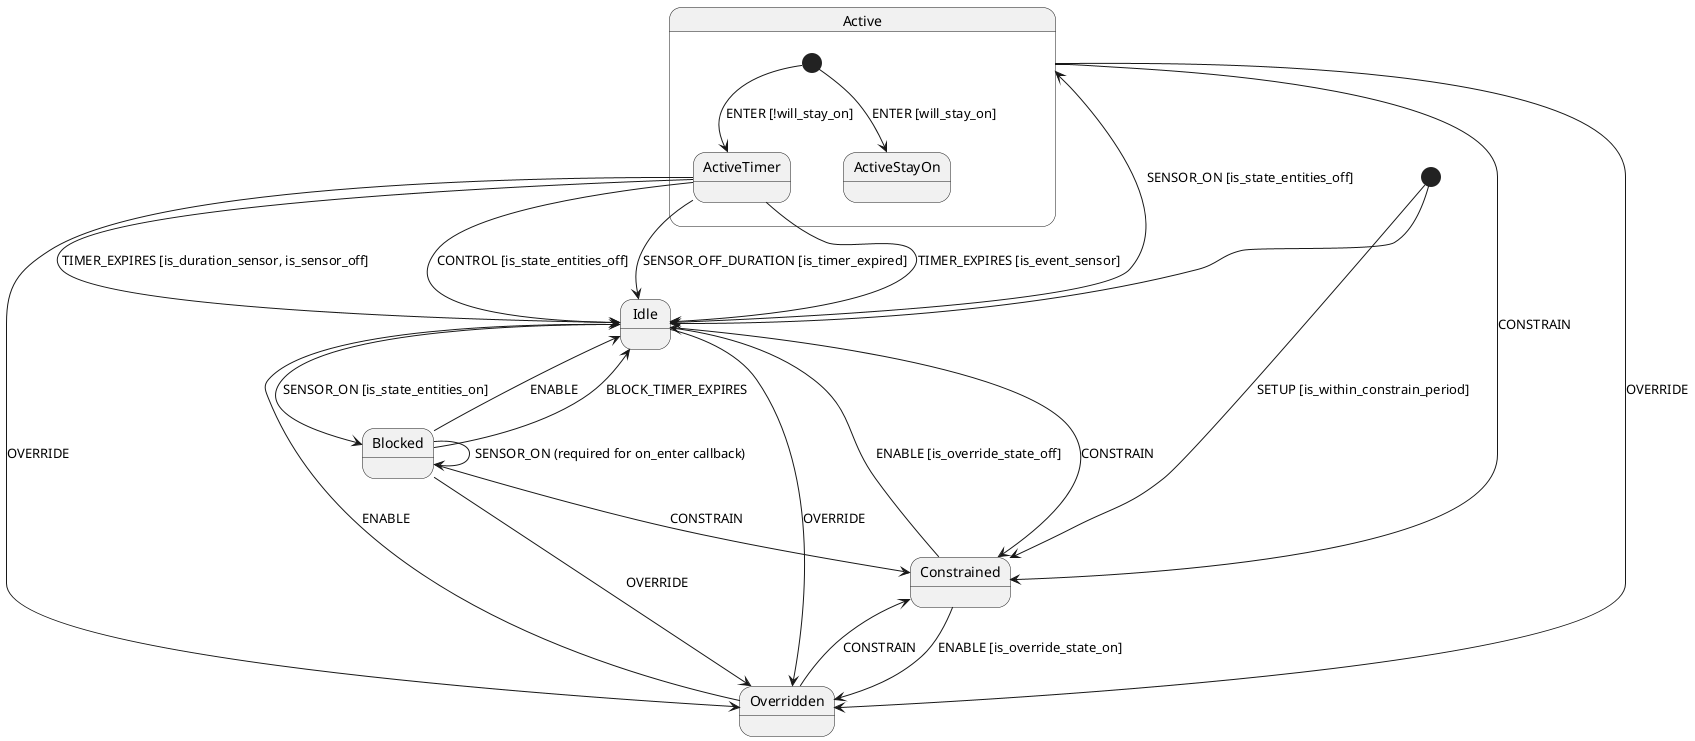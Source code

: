 @startuml

[*] --> Idle
[*] --> Constrained : SETUP [is_within_constrain_period]
' ['idle', 'overridden', 'constrained', 'blocked', {'name': 'active', 'children': ['timer', 'stay_on'],

' machine.add_transition(trigger='constrain', source='*', dest='constrained')
Idle --> Constrained : CONSTRAIN
Blocked --> Constrained : CONSTRAIN
state Active {
  [*] --> ActiveTimer : ENTER [!will_stay_on]
  [*] --> ActiveStayOn : ENTER [will_stay_on]
}
Active --> Overridden : OVERRIDE
Active --> Constrained : CONSTRAIN
Overridden --> Constrained : CONSTRAIN
' machine.add_transition(trigger='override',
'                        source=['idle', 'active_timer', 'blocked'],
'                        dest='overridden')
Idle --> Overridden : OVERRIDE
Blocked --> Overridden : OVERRIDE
ActiveTimer --> Overridden : OVERRIDE
' # Idle
' machine.add_transition(trigger='sensor_on', source='idle', dest='active',
'                        conditions=['is_state_entities_off'])
Idle --> Active : SENSOR_ON [is_state_entities_off]

' machine.add_transition(trigger='sensor_on', source='idle', dest='blocked',
'                        conditions=['is_state_entities_on'])
Idle --> Blocked : SENSOR_ON [is_state_entities_on]

' # Blocked
' machine.add_transition(trigger='enable', source='blocked', dest='idle')
Blocked --> Idle : ENABLE
' machine.add_transition(trigger='sensor_on', source='blocked',
'                        dest='blocked')  # re-entering self-transition (on_enter callback executed.)
Blocked --> Blocked : SENSOR_ON (required for on_enter callback)
' # Overridden
' machine.add_transition(trigger='enable', source='overridden', dest='idle')
Overridden --> Idle : ENABLE
' # machine.add_transition(trigger='sensor_off',           source=['overridden'],          dest=None)
' Overridden --> None : SENSOR_OFF
' machine.add_transition(trigger='enter', source='active',
'                        dest='active_timer', unless='will_stay_on')

' machine.add_transition(trigger='enter', source='active',
'                        dest='active_stay_on', conditions='will_stay_on')

' # Active Timer
' machine.add_transition(trigger='sensor_on', source='active_timer',
'                        dest=None, after='_reset_timer')

' # machine.add_transition(trigger='sensor_off',           source='active_timer',      dest=None,              conditions=['is_event_sensor'])
' machine.add_transition(trigger='sensor_off_duration',
'                        source='active_timer', dest='idle',
'                        conditions=['is_timer_expired'])
ActiveTimer --> Idle : SENSOR_OFF_DURATION [is_timer_expired]

' # The following two transitions must be kept seperate because they have 
' # special conditional logic that cannot be combined.
' machine.add_transition(trigger='timer_expires', source='active_timer',
'                        dest='idle', conditions=['is_event_sensor'])
ActiveTimer --> Idle : TIMER_EXPIRES [is_event_sensor]
' machine.add_transition(trigger='timer_expires', source='active_timer',
'                        dest='idle',
'                        conditions=['is_duration_sensor', 'is_sensor_off'])
ActiveTimer --> Idle : TIMER_EXPIRES [is_duration_sensor, is_sensor_off]
' machine.add_transition(trigger='block_timer_expires', source='blocked',
'                        dest='idle')
Blocked --> Idle : BLOCK_TIMER_EXPIRES
' machine.add_transition(trigger='control', source='active_timer',
'                        dest='idle', conditions=['is_state_entities_off'])
ActiveTimer --> Idle : CONTROL [is_state_entities_off]
' # machine.add_transition(trigger='sensor_off',           source='active_stay_on',    dest=None)
' machine.add_transition(trigger='timer_expires', source='active_stay_on',
'                        dest=None)

' # Constrained
' machine.add_transition(trigger='enable', source='constrained', dest='idle', conditions=['is_override_state_off'])
Constrained --> Idle : ENABLE [is_override_state_off]
' machine.add_transition(trigger='enable', source='constrained', dest='overridden', conditions=['is_override_state_on'])
Constrained --> Overridden : ENABLE [is_override_state_on]


@enduml